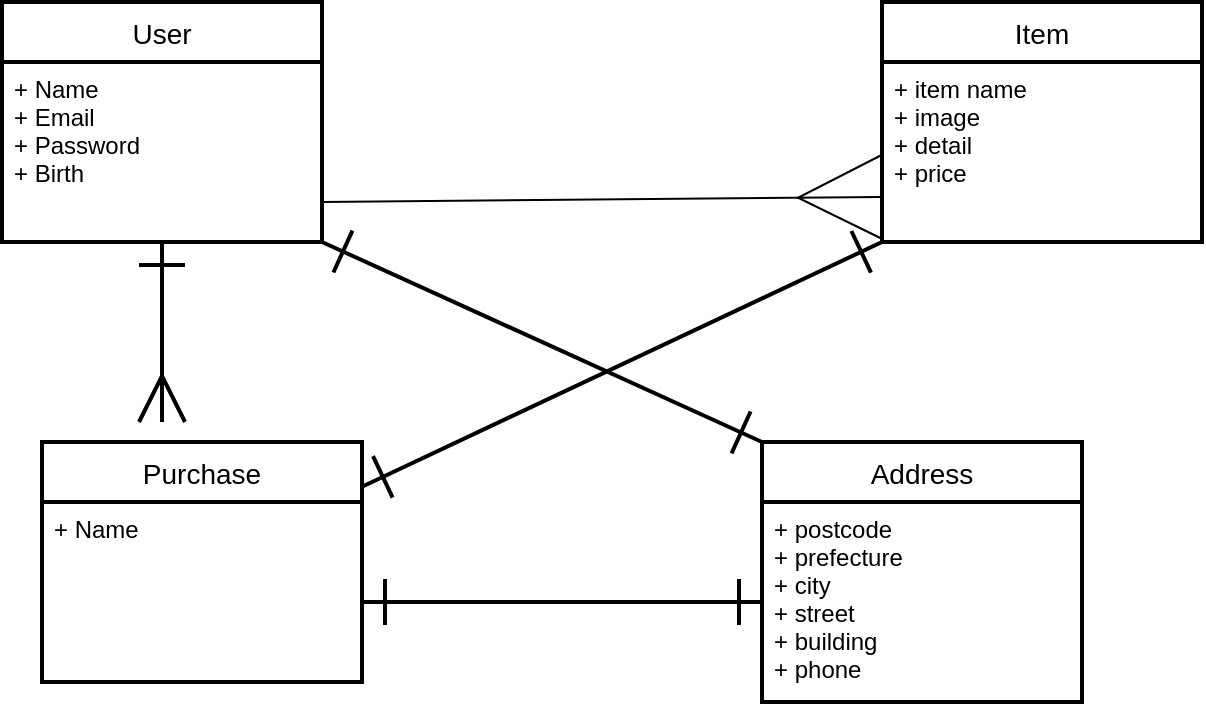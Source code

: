 <mxfile>
    <diagram id="MSIFYpRx8dncf2OI5Thj" name="ページ1">
        <mxGraphModel dx="786" dy="552" grid="1" gridSize="10" guides="1" tooltips="1" connect="1" arrows="0" fold="1" page="1" pageScale="1" pageWidth="827" pageHeight="1169" math="0" shadow="0">
            <root>
                <mxCell id="0"/>
                <mxCell id="1" parent="0"/>
                <mxCell id="2" value="User" style="swimlane;childLayout=stackLayout;horizontal=1;startSize=30;horizontalStack=0;rounded=0;fontSize=14;fontStyle=0;strokeWidth=2;resizeParent=0;resizeLast=1;shadow=0;dashed=0;align=center;arcSize=0;" parent="1" vertex="1">
                    <mxGeometry x="20" y="80" width="160" height="120" as="geometry"/>
                </mxCell>
                <mxCell id="3" value="+ Name&#10;+ Email&#10;+ Password&#10;+ Birth" style="align=left;strokeColor=none;fillColor=none;spacingLeft=4;fontSize=12;verticalAlign=top;resizable=0;rotatable=0;part=1;rounded=0;" parent="2" vertex="1">
                    <mxGeometry y="30" width="160" height="90" as="geometry"/>
                </mxCell>
                <mxCell id="4" value="Item" style="swimlane;childLayout=stackLayout;horizontal=1;startSize=30;horizontalStack=0;rounded=0;fontSize=14;fontStyle=0;strokeWidth=2;resizeParent=0;resizeLast=1;shadow=0;dashed=0;align=center;" parent="1" vertex="1">
                    <mxGeometry x="460" y="80" width="160" height="120" as="geometry"/>
                </mxCell>
                <mxCell id="5" value="+ item name&#10;+ image&#10;+ detail&#10;+ price" style="align=left;strokeColor=none;fillColor=none;spacingLeft=4;fontSize=12;verticalAlign=top;resizable=0;rotatable=0;part=1;rounded=0;" parent="4" vertex="1">
                    <mxGeometry y="30" width="160" height="90" as="geometry"/>
                </mxCell>
                <mxCell id="9" style="html=1;startArrow=none;startFill=0;endArrow=ERmany;endFill=0;entryX=0;entryY=0.75;entryDx=0;entryDy=0;endSize=40;startSize=40;sourcePerimeterSpacing=20;targetPerimeterSpacing=20;rounded=0;" parent="1" target="5" edge="1">
                    <mxGeometry relative="1" as="geometry">
                        <mxPoint x="280" y="178" as="targetPoint"/>
                        <mxPoint x="180" y="180" as="sourcePoint"/>
                    </mxGeometry>
                </mxCell>
                <mxCell id="10" value="Purchase" style="swimlane;childLayout=stackLayout;horizontal=1;startSize=30;horizontalStack=0;rounded=0;fontSize=14;fontStyle=0;strokeWidth=2;resizeParent=0;resizeLast=1;shadow=0;dashed=0;align=center;arcSize=0;" vertex="1" parent="1">
                    <mxGeometry x="40" y="300" width="160" height="120" as="geometry"/>
                </mxCell>
                <mxCell id="11" value="+ Name" style="align=left;strokeColor=none;fillColor=none;spacingLeft=4;fontSize=12;verticalAlign=top;resizable=0;rotatable=0;part=1;rounded=0;" vertex="1" parent="10">
                    <mxGeometry y="30" width="160" height="90" as="geometry"/>
                </mxCell>
                <mxCell id="12" value="Address" style="swimlane;childLayout=stackLayout;horizontal=1;startSize=30;horizontalStack=0;rounded=0;fontSize=14;fontStyle=0;strokeWidth=2;resizeParent=0;resizeLast=1;shadow=0;dashed=0;align=center;arcSize=0;" vertex="1" parent="1">
                    <mxGeometry x="400" y="300" width="160" height="130" as="geometry"/>
                </mxCell>
                <mxCell id="13" value="+ postcode&#10;+ prefecture&#10;+ city&#10;+ street&#10;+ building&#10;+ phone" style="align=left;strokeColor=none;fillColor=none;spacingLeft=4;fontSize=12;verticalAlign=top;resizable=0;rotatable=0;part=1;rounded=0;" vertex="1" parent="12">
                    <mxGeometry y="30" width="160" height="100" as="geometry"/>
                </mxCell>
                <mxCell id="15" style="edgeStyle=none;html=1;startArrow=ERone;startFill=0;strokeWidth=2;endArrow=ERone;endFill=0;exitX=0;exitY=0.5;exitDx=0;exitDy=0;endSize=20;startSize=20;" edge="1" parent="1" source="13">
                    <mxGeometry relative="1" as="geometry">
                        <mxPoint x="200" y="380" as="targetPoint"/>
                        <mxPoint x="390" y="380" as="sourcePoint"/>
                        <Array as="points">
                            <mxPoint x="320" y="380"/>
                        </Array>
                    </mxGeometry>
                </mxCell>
                <mxCell id="16" style="edgeStyle=none;html=1;strokeWidth=2;startArrow=ERone;startFill=0;endArrow=ERone;endFill=0;endSize=20;startSize=20;" edge="1" parent="1" target="10">
                    <mxGeometry relative="1" as="geometry">
                        <mxPoint x="460" y="200" as="sourcePoint"/>
                    </mxGeometry>
                </mxCell>
                <mxCell id="17" style="edgeStyle=none;html=1;exitX=0.5;exitY=1;exitDx=0;exitDy=0;strokeWidth=2;startArrow=ERone;startFill=0;endArrow=ERmany;endFill=0;endSize=20;startSize=20;" edge="1" parent="1" source="3">
                    <mxGeometry relative="1" as="geometry">
                        <mxPoint x="100" y="290" as="targetPoint"/>
                        <Array as="points">
                            <mxPoint x="100" y="280"/>
                        </Array>
                    </mxGeometry>
                </mxCell>
                <mxCell id="18" style="edgeStyle=none;html=1;exitX=1;exitY=1;exitDx=0;exitDy=0;entryX=0;entryY=0;entryDx=0;entryDy=0;strokeWidth=2;startArrow=ERone;startFill=0;endArrow=ERone;endFill=0;startSize=20;endSize=20;" edge="1" parent="1" source="3" target="12">
                    <mxGeometry relative="1" as="geometry"/>
                </mxCell>
            </root>
        </mxGraphModel>
    </diagram>
</mxfile>